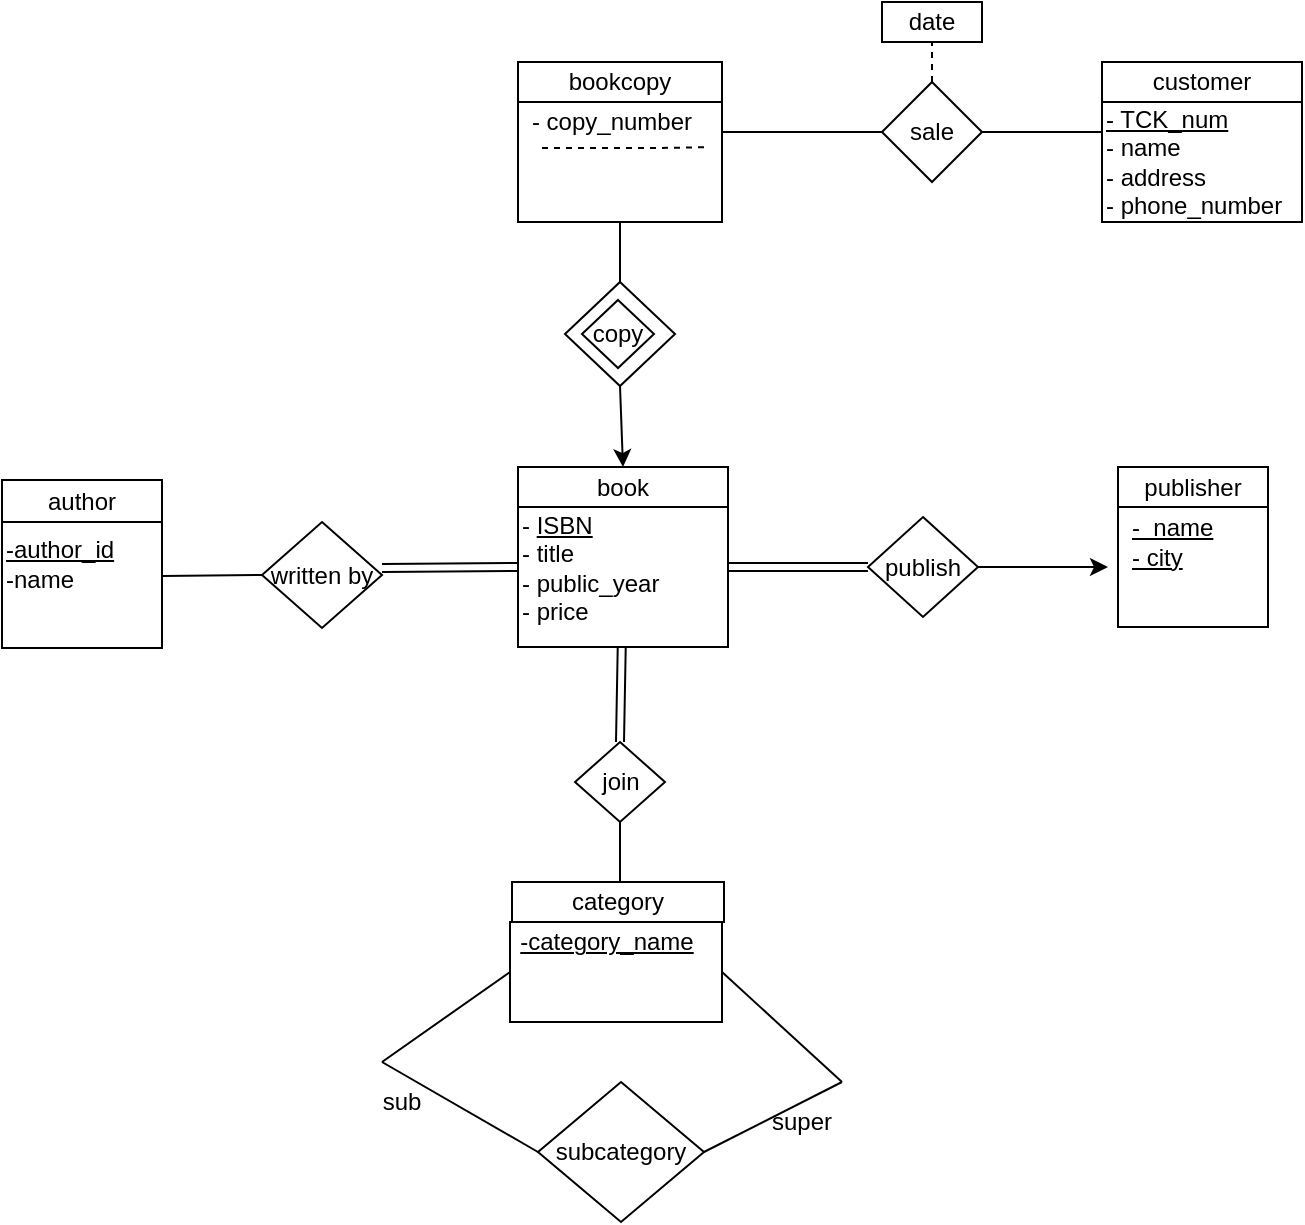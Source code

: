 <mxfile version="12.1.0" type="device" pages="1"><diagram id="msPYtRaiuqpDMC3FmYtU" name="Page-1"><mxGraphModel dx="962" dy="574" grid="1" gridSize="10" guides="1" tooltips="1" connect="1" arrows="1" fold="1" page="1" pageScale="1" pageWidth="850" pageHeight="1100" math="0" shadow="0"><root><mxCell id="0"/><mxCell id="1" parent="0"/><mxCell id="KK5jI8gpnQ54jojQrFOQ-7" value="bookcopy" style="rounded=0;whiteSpace=wrap;html=1;" vertex="1" parent="1"><mxGeometry x="338" y="50" width="102" height="20" as="geometry"/></mxCell><mxCell id="KK5jI8gpnQ54jojQrFOQ-9" value="" style="rounded=0;whiteSpace=wrap;html=1;" vertex="1" parent="1"><mxGeometry x="338" y="70" width="102" height="60" as="geometry"/></mxCell><mxCell id="KK5jI8gpnQ54jojQrFOQ-10" value="- copy_number" style="text;html=1;strokeColor=none;fillColor=none;align=center;verticalAlign=middle;whiteSpace=wrap;rounded=0;" vertex="1" parent="1"><mxGeometry x="335" y="70" width="100" height="20" as="geometry"/></mxCell><mxCell id="KK5jI8gpnQ54jojQrFOQ-11" value="" style="endArrow=none;dashed=1;html=1;entryX=0.962;entryY=1.13;entryDx=0;entryDy=0;entryPerimeter=0;" edge="1" parent="1" target="KK5jI8gpnQ54jojQrFOQ-10"><mxGeometry width="50" height="50" relative="1" as="geometry"><mxPoint x="350" y="93" as="sourcePoint"/><mxPoint x="400" y="45" as="targetPoint"/><Array as="points"><mxPoint x="410" y="93"/></Array></mxGeometry></mxCell><mxCell id="KK5jI8gpnQ54jojQrFOQ-12" value="customer" style="rounded=0;whiteSpace=wrap;html=1;" vertex="1" parent="1"><mxGeometry x="630" y="50" width="100" height="20" as="geometry"/></mxCell><mxCell id="KK5jI8gpnQ54jojQrFOQ-13" value="sale" style="rhombus;whiteSpace=wrap;html=1;" vertex="1" parent="1"><mxGeometry x="520" y="60" width="50" height="50" as="geometry"/></mxCell><mxCell id="KK5jI8gpnQ54jojQrFOQ-14" value="" style="endArrow=none;html=1;exitX=1;exitY=0.25;exitDx=0;exitDy=0;entryX=0;entryY=0.5;entryDx=0;entryDy=0;" edge="1" parent="1" source="KK5jI8gpnQ54jojQrFOQ-9" target="KK5jI8gpnQ54jojQrFOQ-13"><mxGeometry width="50" height="50" relative="1" as="geometry"><mxPoint x="440" y="110" as="sourcePoint"/><mxPoint x="490" y="60" as="targetPoint"/></mxGeometry></mxCell><mxCell id="KK5jI8gpnQ54jojQrFOQ-17" value="&lt;u&gt;- TCK_num&lt;br&gt;&lt;/u&gt;- name&lt;br&gt;- address&lt;br&gt;- phone_number" style="rounded=0;whiteSpace=wrap;html=1;align=left;" vertex="1" parent="1"><mxGeometry x="630" y="70" width="100" height="60" as="geometry"/></mxCell><mxCell id="KK5jI8gpnQ54jojQrFOQ-18" value="" style="endArrow=none;html=1;exitX=1;exitY=0.5;exitDx=0;exitDy=0;entryX=0;entryY=0.25;entryDx=0;entryDy=0;" edge="1" parent="1" source="KK5jI8gpnQ54jojQrFOQ-13" target="KK5jI8gpnQ54jojQrFOQ-17"><mxGeometry width="50" height="50" relative="1" as="geometry"><mxPoint x="590" y="180" as="sourcePoint"/><mxPoint x="640" y="130" as="targetPoint"/></mxGeometry></mxCell><mxCell id="KK5jI8gpnQ54jojQrFOQ-19" value="" style="endArrow=none;dashed=1;html=1;exitX=0.5;exitY=0;exitDx=0;exitDy=0;" edge="1" parent="1" source="KK5jI8gpnQ54jojQrFOQ-13"><mxGeometry width="50" height="50" relative="1" as="geometry"><mxPoint x="560" y="60" as="sourcePoint"/><mxPoint x="545" y="40" as="targetPoint"/></mxGeometry></mxCell><mxCell id="KK5jI8gpnQ54jojQrFOQ-20" value="date" style="rounded=0;whiteSpace=wrap;html=1;" vertex="1" parent="1"><mxGeometry x="520" y="20" width="50" height="20" as="geometry"/></mxCell><mxCell id="KK5jI8gpnQ54jojQrFOQ-54" value="" style="endArrow=none;html=1;entryX=0.5;entryY=1;entryDx=0;entryDy=0;exitX=0.5;exitY=0;exitDx=0;exitDy=0;" edge="1" parent="1" source="KK5jI8gpnQ54jojQrFOQ-55" target="KK5jI8gpnQ54jojQrFOQ-9"><mxGeometry width="50" height="50" relative="1" as="geometry"><mxPoint x="389" y="150" as="sourcePoint"/><mxPoint x="420" y="120" as="targetPoint"/></mxGeometry></mxCell><mxCell id="KK5jI8gpnQ54jojQrFOQ-55" value="" style="rhombus;whiteSpace=wrap;html=1;" vertex="1" parent="1"><mxGeometry x="361.5" y="160" width="55" height="52" as="geometry"/></mxCell><mxCell id="KK5jI8gpnQ54jojQrFOQ-64" value="book" style="rounded=0;whiteSpace=wrap;html=1;" vertex="1" parent="1"><mxGeometry x="338" y="252.5" width="105" height="20" as="geometry"/></mxCell><mxCell id="KK5jI8gpnQ54jojQrFOQ-65" value="" style="rounded=0;whiteSpace=wrap;html=1;" vertex="1" parent="1"><mxGeometry x="338" y="272.5" width="105" height="70" as="geometry"/></mxCell><mxCell id="KK5jI8gpnQ54jojQrFOQ-66" value="- &lt;u&gt;ISBN&lt;/u&gt;&lt;br&gt;- title&lt;br&gt;- public_year&lt;br&gt;- price" style="text;html=1;strokeColor=none;fillColor=none;align=left;verticalAlign=middle;whiteSpace=wrap;rounded=0;" vertex="1" parent="1"><mxGeometry x="338" y="272.5" width="105" height="60" as="geometry"/></mxCell><mxCell id="KK5jI8gpnQ54jojQrFOQ-67" value="" style="shape=link;html=1;exitX=1;exitY=0.5;exitDx=0;exitDy=0;" edge="1" source="KK5jI8gpnQ54jojQrFOQ-66" parent="1"><mxGeometry width="50" height="50" relative="1" as="geometry"><mxPoint x="503" y="332.5" as="sourcePoint"/><mxPoint x="513" y="302.5" as="targetPoint"/></mxGeometry></mxCell><mxCell id="KK5jI8gpnQ54jojQrFOQ-68" value="publish" style="rhombus;whiteSpace=wrap;html=1;" vertex="1" parent="1"><mxGeometry x="513" y="277.5" width="55" height="50" as="geometry"/></mxCell><mxCell id="KK5jI8gpnQ54jojQrFOQ-69" value="" style="endArrow=classic;html=1;exitX=1;exitY=0.5;exitDx=0;exitDy=0;" edge="1" source="KK5jI8gpnQ54jojQrFOQ-68" parent="1"><mxGeometry width="50" height="50" relative="1" as="geometry"><mxPoint x="603" y="332.5" as="sourcePoint"/><mxPoint x="633" y="302.5" as="targetPoint"/></mxGeometry></mxCell><mxCell id="KK5jI8gpnQ54jojQrFOQ-70" value="publisher" style="rounded=0;whiteSpace=wrap;html=1;" vertex="1" parent="1"><mxGeometry x="638" y="252.5" width="75" height="20" as="geometry"/></mxCell><mxCell id="KK5jI8gpnQ54jojQrFOQ-71" value="" style="rounded=0;whiteSpace=wrap;html=1;" vertex="1" parent="1"><mxGeometry x="638" y="272.5" width="75" height="60" as="geometry"/></mxCell><mxCell id="KK5jI8gpnQ54jojQrFOQ-72" value="&lt;u&gt;-&amp;nbsp; name&lt;br&gt;- city&lt;/u&gt;" style="text;html=1;strokeColor=none;fillColor=none;align=left;verticalAlign=middle;whiteSpace=wrap;rounded=0;" vertex="1" parent="1"><mxGeometry x="643" y="272.5" width="70" height="35" as="geometry"/></mxCell><mxCell id="KK5jI8gpnQ54jojQrFOQ-73" value="" style="endArrow=classic;html=1;exitX=0.5;exitY=1;exitDx=0;exitDy=0;entryX=0.5;entryY=0;entryDx=0;entryDy=0;" edge="1" parent="1" source="KK5jI8gpnQ54jojQrFOQ-55" target="KK5jI8gpnQ54jojQrFOQ-64"><mxGeometry width="50" height="50" relative="1" as="geometry"><mxPoint x="420" y="220" as="sourcePoint"/><mxPoint x="470" y="170" as="targetPoint"/></mxGeometry></mxCell><mxCell id="KK5jI8gpnQ54jojQrFOQ-74" value="copy" style="rhombus;whiteSpace=wrap;html=1;" vertex="1" parent="1"><mxGeometry x="370" y="169" width="36" height="34" as="geometry"/></mxCell><mxCell id="KK5jI8gpnQ54jojQrFOQ-75" value="" style="shape=link;html=1;entryX=0;entryY=0.5;entryDx=0;entryDy=0;" edge="1" parent="1" target="KK5jI8gpnQ54jojQrFOQ-66"><mxGeometry width="50" height="50" relative="1" as="geometry"><mxPoint x="270" y="303" as="sourcePoint"/><mxPoint x="320" y="270" as="targetPoint"/></mxGeometry></mxCell><mxCell id="KK5jI8gpnQ54jojQrFOQ-76" value="written by" style="rhombus;whiteSpace=wrap;html=1;" vertex="1" parent="1"><mxGeometry x="210" y="280" width="60" height="53" as="geometry"/></mxCell><mxCell id="KK5jI8gpnQ54jojQrFOQ-77" value="" style="endArrow=none;html=1;entryX=0;entryY=0.5;entryDx=0;entryDy=0;" edge="1" parent="1" target="KK5jI8gpnQ54jojQrFOQ-76"><mxGeometry width="50" height="50" relative="1" as="geometry"><mxPoint x="160" y="307" as="sourcePoint"/><mxPoint x="190" y="290" as="targetPoint"/></mxGeometry></mxCell><mxCell id="KK5jI8gpnQ54jojQrFOQ-80" value="author" style="rounded=0;whiteSpace=wrap;html=1;" vertex="1" parent="1"><mxGeometry x="80" y="259" width="80" height="21" as="geometry"/></mxCell><mxCell id="KK5jI8gpnQ54jojQrFOQ-81" value="" style="rounded=0;whiteSpace=wrap;html=1;" vertex="1" parent="1"><mxGeometry x="80" y="280" width="80" height="63" as="geometry"/></mxCell><mxCell id="KK5jI8gpnQ54jojQrFOQ-82" value="&lt;u&gt;-author_id&lt;/u&gt;&lt;br&gt;-name" style="text;html=1;strokeColor=none;fillColor=none;align=left;verticalAlign=middle;whiteSpace=wrap;rounded=0;" vertex="1" parent="1"><mxGeometry x="80" y="280" width="70" height="42" as="geometry"/></mxCell><mxCell id="KK5jI8gpnQ54jojQrFOQ-83" value="" style="shape=link;html=1;exitX=0.5;exitY=0;exitDx=0;exitDy=0;" edge="1" parent="1" source="KK5jI8gpnQ54jojQrFOQ-84" target="KK5jI8gpnQ54jojQrFOQ-65"><mxGeometry width="50" height="50" relative="1" as="geometry"><mxPoint x="391" y="390" as="sourcePoint"/><mxPoint x="410" y="360" as="targetPoint"/></mxGeometry></mxCell><mxCell id="KK5jI8gpnQ54jojQrFOQ-84" value="join" style="rhombus;whiteSpace=wrap;html=1;" vertex="1" parent="1"><mxGeometry x="366.5" y="390" width="45" height="40" as="geometry"/></mxCell><mxCell id="KK5jI8gpnQ54jojQrFOQ-85" value="" style="endArrow=none;html=1;entryX=0.5;entryY=1;entryDx=0;entryDy=0;" edge="1" parent="1" target="KK5jI8gpnQ54jojQrFOQ-84"><mxGeometry width="50" height="50" relative="1" as="geometry"><mxPoint x="389" y="460" as="sourcePoint"/><mxPoint x="410" y="440" as="targetPoint"/></mxGeometry></mxCell><mxCell id="KK5jI8gpnQ54jojQrFOQ-86" value="category" style="rounded=0;whiteSpace=wrap;html=1;" vertex="1" parent="1"><mxGeometry x="335" y="460" width="106" height="20" as="geometry"/></mxCell><mxCell id="KK5jI8gpnQ54jojQrFOQ-87" value="" style="rounded=0;whiteSpace=wrap;html=1;" vertex="1" parent="1"><mxGeometry x="334" y="480" width="106" height="50" as="geometry"/></mxCell><mxCell id="KK5jI8gpnQ54jojQrFOQ-88" value="&lt;u&gt;-category_name&lt;/u&gt;" style="text;html=1;strokeColor=none;fillColor=none;align=center;verticalAlign=middle;whiteSpace=wrap;rounded=0;" vertex="1" parent="1"><mxGeometry x="330" y="480" width="105" height="20" as="geometry"/></mxCell><mxCell id="KK5jI8gpnQ54jojQrFOQ-91" value="" style="endArrow=none;html=1;exitX=1;exitY=0.5;exitDx=0;exitDy=0;" edge="1" parent="1" source="KK5jI8gpnQ54jojQrFOQ-87"><mxGeometry width="50" height="50" relative="1" as="geometry"><mxPoint x="470" y="550" as="sourcePoint"/><mxPoint x="500" y="560" as="targetPoint"/></mxGeometry></mxCell><mxCell id="KK5jI8gpnQ54jojQrFOQ-92" value="subcategory" style="rhombus;whiteSpace=wrap;html=1;" vertex="1" parent="1"><mxGeometry x="348" y="560" width="83" height="70" as="geometry"/></mxCell><mxCell id="KK5jI8gpnQ54jojQrFOQ-93" value="" style="endArrow=none;html=1;exitX=1;exitY=0.5;exitDx=0;exitDy=0;" edge="1" parent="1" source="KK5jI8gpnQ54jojQrFOQ-92"><mxGeometry width="50" height="50" relative="1" as="geometry"><mxPoint x="450" y="610" as="sourcePoint"/><mxPoint x="500" y="560" as="targetPoint"/></mxGeometry></mxCell><mxCell id="KK5jI8gpnQ54jojQrFOQ-94" value="" style="endArrow=none;html=1;entryX=0;entryY=0.5;entryDx=0;entryDy=0;" edge="1" parent="1" target="KK5jI8gpnQ54jojQrFOQ-87"><mxGeometry width="50" height="50" relative="1" as="geometry"><mxPoint x="270" y="550" as="sourcePoint"/><mxPoint x="310" y="510" as="targetPoint"/></mxGeometry></mxCell><mxCell id="KK5jI8gpnQ54jojQrFOQ-95" value="" style="endArrow=none;html=1;exitX=0;exitY=0.5;exitDx=0;exitDy=0;" edge="1" parent="1" source="KK5jI8gpnQ54jojQrFOQ-92"><mxGeometry width="50" height="50" relative="1" as="geometry"><mxPoint x="230" y="620" as="sourcePoint"/><mxPoint x="270" y="550" as="targetPoint"/></mxGeometry></mxCell><mxCell id="KK5jI8gpnQ54jojQrFOQ-96" value="sub" style="text;html=1;strokeColor=none;fillColor=none;align=center;verticalAlign=middle;whiteSpace=wrap;rounded=0;" vertex="1" parent="1"><mxGeometry x="260" y="560" width="40" height="20" as="geometry"/></mxCell><mxCell id="KK5jI8gpnQ54jojQrFOQ-100" value="super" style="text;html=1;strokeColor=none;fillColor=none;align=center;verticalAlign=middle;whiteSpace=wrap;rounded=0;" vertex="1" parent="1"><mxGeometry x="460" y="570" width="40" height="20" as="geometry"/></mxCell></root></mxGraphModel></diagram></mxfile>